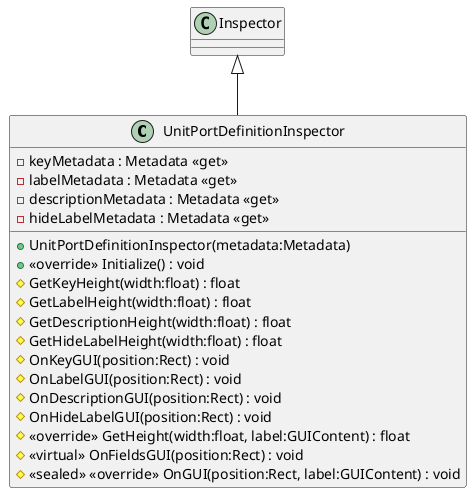 @startuml
class UnitPortDefinitionInspector {
    + UnitPortDefinitionInspector(metadata:Metadata)
    + <<override>> Initialize() : void
    - keyMetadata : Metadata <<get>>
    - labelMetadata : Metadata <<get>>
    - descriptionMetadata : Metadata <<get>>
    - hideLabelMetadata : Metadata <<get>>
    # GetKeyHeight(width:float) : float
    # GetLabelHeight(width:float) : float
    # GetDescriptionHeight(width:float) : float
    # GetHideLabelHeight(width:float) : float
    # OnKeyGUI(position:Rect) : void
    # OnLabelGUI(position:Rect) : void
    # OnDescriptionGUI(position:Rect) : void
    # OnHideLabelGUI(position:Rect) : void
    # <<override>> GetHeight(width:float, label:GUIContent) : float
    # <<virtual>> OnFieldsGUI(position:Rect) : void
    # <<sealed>> <<override>> OnGUI(position:Rect, label:GUIContent) : void
}
Inspector <|-- UnitPortDefinitionInspector
@enduml
